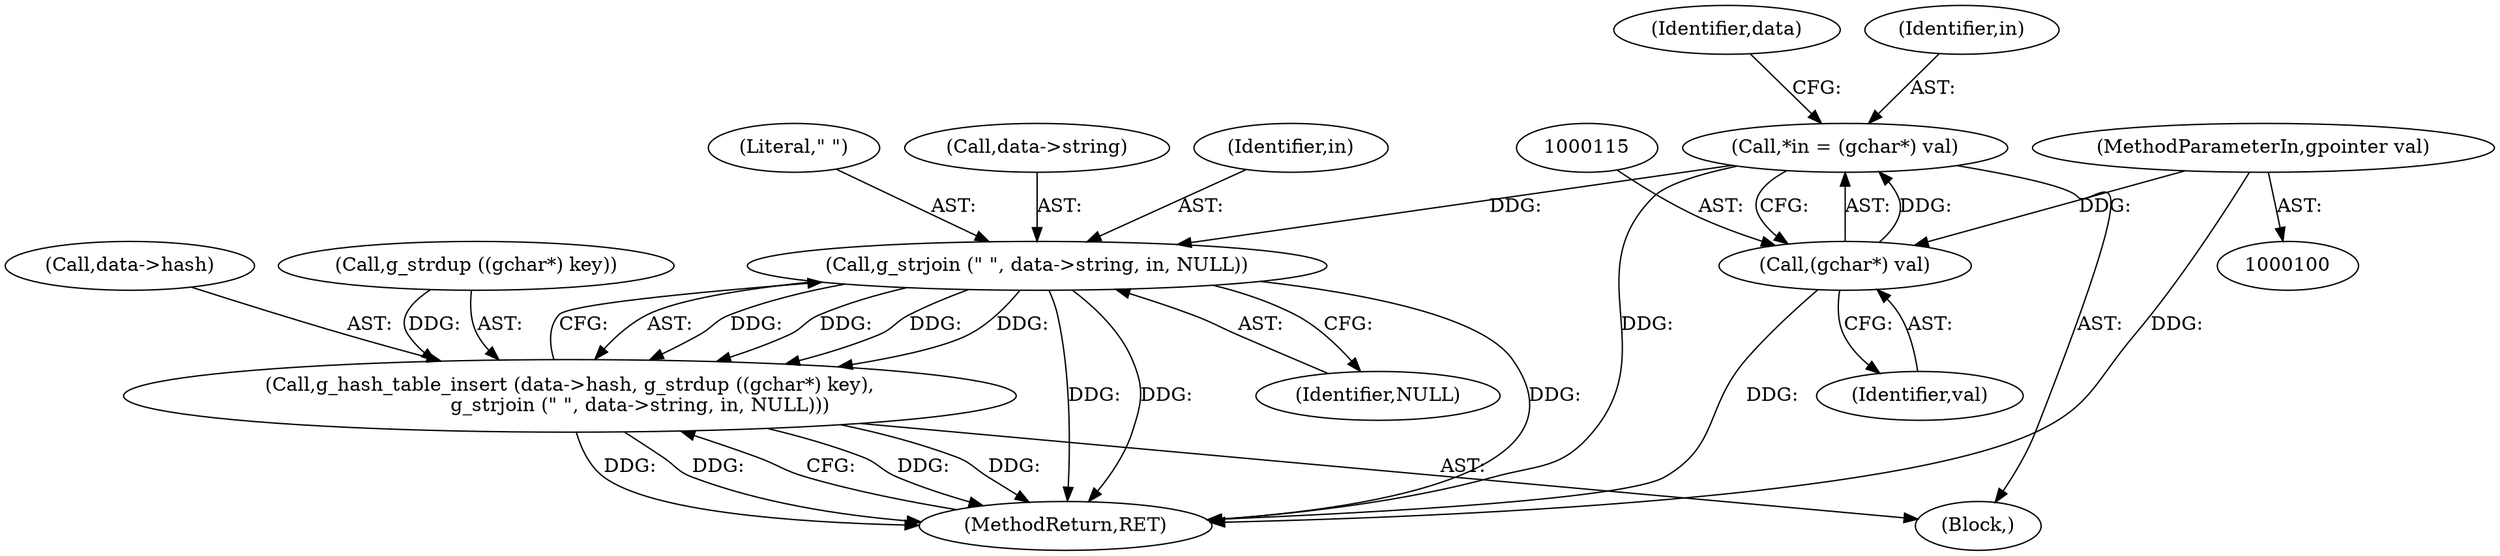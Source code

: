 digraph "1_dbus_9a6bce9b615abca6068348c1606ba8eaf13d9ae0_3@pointer" {
"1000125" [label="(Call,g_strjoin (\" \", data->string, in, NULL))"];
"1000112" [label="(Call,*in = (gchar*) val)"];
"1000114" [label="(Call,(gchar*) val)"];
"1000102" [label="(MethodParameterIn,gpointer val)"];
"1000117" [label="(Call,g_hash_table_insert (data->hash, g_strdup ((gchar*) key),\n                       g_strjoin (\" \", data->string, in, NULL)))"];
"1000130" [label="(Identifier,in)"];
"1000119" [label="(Identifier,data)"];
"1000131" [label="(Identifier,NULL)"];
"1000126" [label="(Literal,\" \")"];
"1000114" [label="(Call,(gchar*) val)"];
"1000104" [label="(Block,)"];
"1000121" [label="(Call,g_strdup ((gchar*) key))"];
"1000125" [label="(Call,g_strjoin (\" \", data->string, in, NULL))"];
"1000116" [label="(Identifier,val)"];
"1000102" [label="(MethodParameterIn,gpointer val)"];
"1000118" [label="(Call,data->hash)"];
"1000113" [label="(Identifier,in)"];
"1000132" [label="(MethodReturn,RET)"];
"1000112" [label="(Call,*in = (gchar*) val)"];
"1000127" [label="(Call,data->string)"];
"1000117" [label="(Call,g_hash_table_insert (data->hash, g_strdup ((gchar*) key),\n                       g_strjoin (\" \", data->string, in, NULL)))"];
"1000125" -> "1000117"  [label="AST: "];
"1000125" -> "1000131"  [label="CFG: "];
"1000126" -> "1000125"  [label="AST: "];
"1000127" -> "1000125"  [label="AST: "];
"1000130" -> "1000125"  [label="AST: "];
"1000131" -> "1000125"  [label="AST: "];
"1000117" -> "1000125"  [label="CFG: "];
"1000125" -> "1000132"  [label="DDG: "];
"1000125" -> "1000132"  [label="DDG: "];
"1000125" -> "1000132"  [label="DDG: "];
"1000125" -> "1000117"  [label="DDG: "];
"1000125" -> "1000117"  [label="DDG: "];
"1000125" -> "1000117"  [label="DDG: "];
"1000125" -> "1000117"  [label="DDG: "];
"1000112" -> "1000125"  [label="DDG: "];
"1000112" -> "1000104"  [label="AST: "];
"1000112" -> "1000114"  [label="CFG: "];
"1000113" -> "1000112"  [label="AST: "];
"1000114" -> "1000112"  [label="AST: "];
"1000119" -> "1000112"  [label="CFG: "];
"1000112" -> "1000132"  [label="DDG: "];
"1000114" -> "1000112"  [label="DDG: "];
"1000114" -> "1000116"  [label="CFG: "];
"1000115" -> "1000114"  [label="AST: "];
"1000116" -> "1000114"  [label="AST: "];
"1000114" -> "1000132"  [label="DDG: "];
"1000102" -> "1000114"  [label="DDG: "];
"1000102" -> "1000100"  [label="AST: "];
"1000102" -> "1000132"  [label="DDG: "];
"1000117" -> "1000104"  [label="AST: "];
"1000118" -> "1000117"  [label="AST: "];
"1000121" -> "1000117"  [label="AST: "];
"1000132" -> "1000117"  [label="CFG: "];
"1000117" -> "1000132"  [label="DDG: "];
"1000117" -> "1000132"  [label="DDG: "];
"1000117" -> "1000132"  [label="DDG: "];
"1000117" -> "1000132"  [label="DDG: "];
"1000121" -> "1000117"  [label="DDG: "];
}
